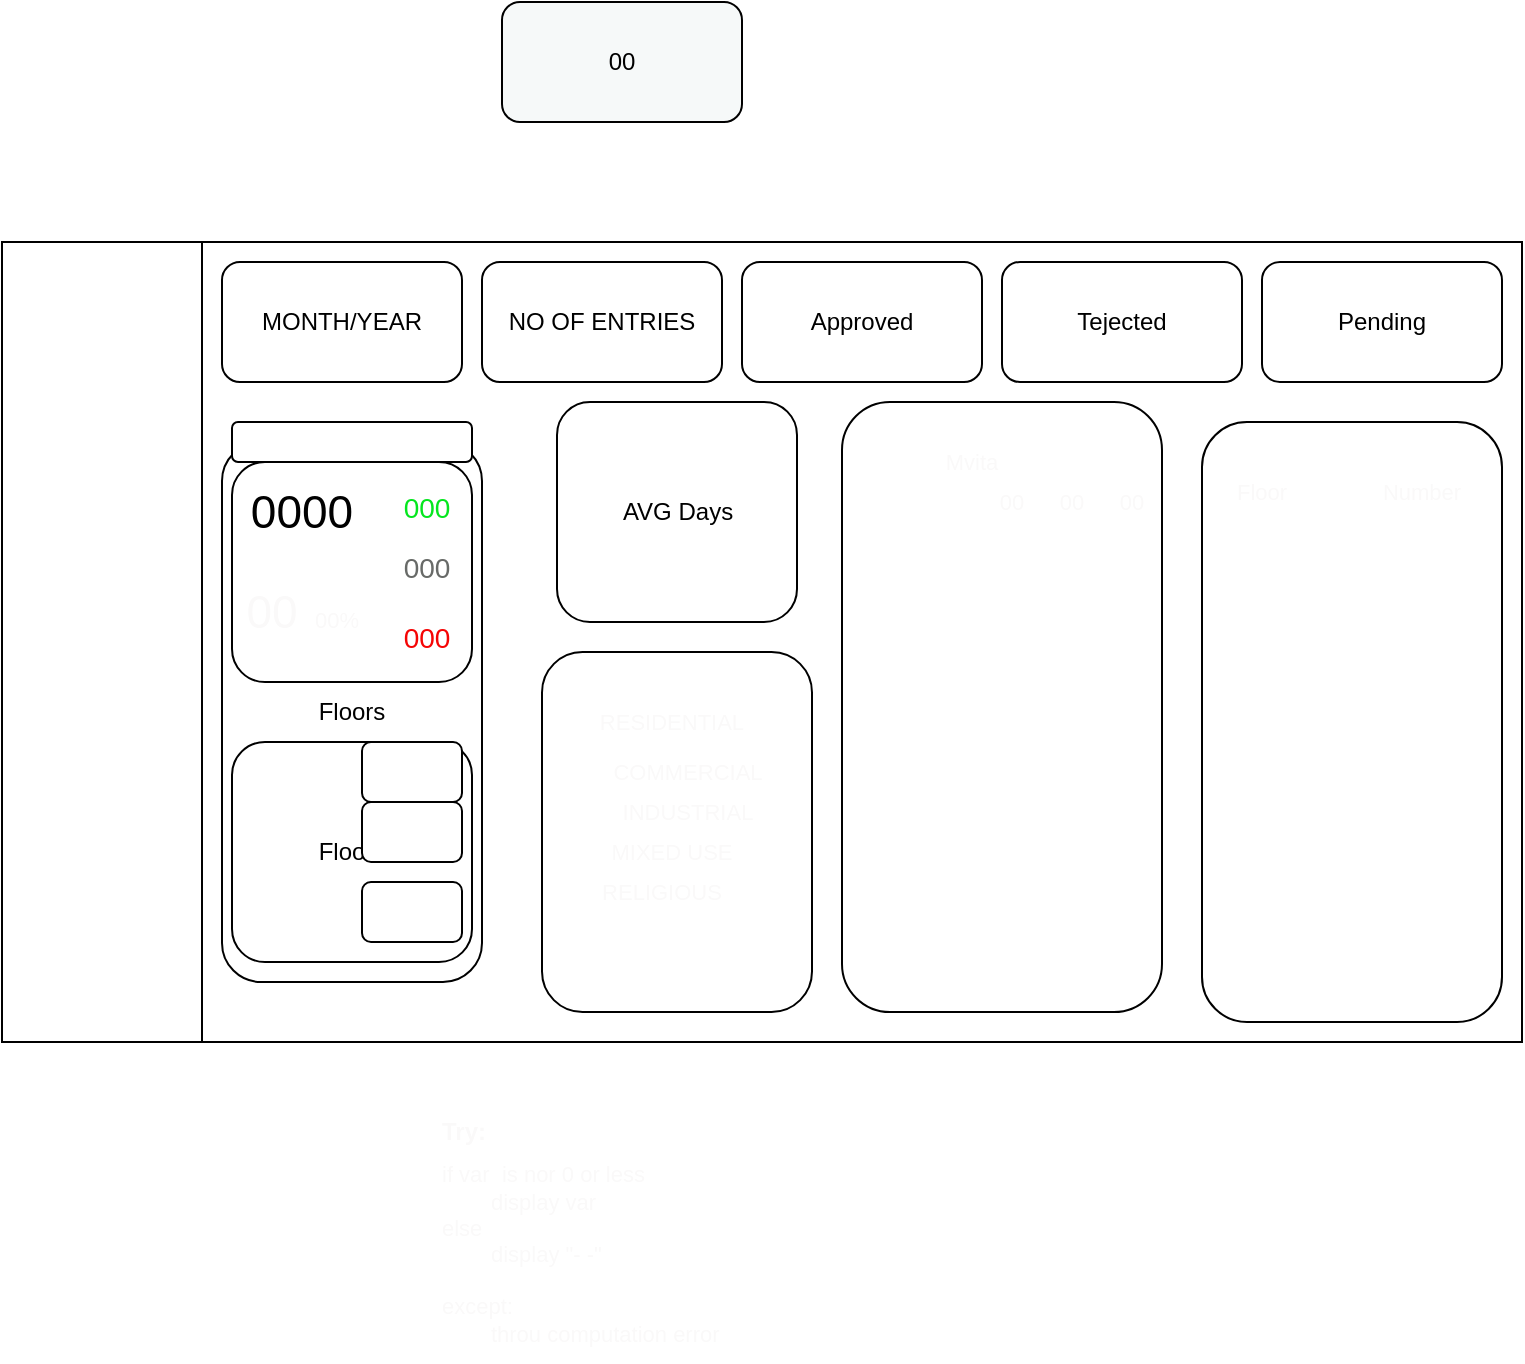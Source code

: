 <mxfile>
    <diagram id="cxfhxZ19CdfiKjtYn2Jq" name="Page-1">
        <mxGraphModel dx="577" dy="645" grid="1" gridSize="10" guides="1" tooltips="1" connect="1" arrows="1" fold="1" page="1" pageScale="1" pageWidth="850" pageHeight="1100" math="0" shadow="0">
            <root>
                <mxCell id="0"/>
                <mxCell id="1" parent="0"/>
                <mxCell id="2" value="" style="rounded=0;whiteSpace=wrap;html=1;" parent="1" vertex="1">
                    <mxGeometry x="40" y="160" width="760" height="400" as="geometry"/>
                </mxCell>
                <mxCell id="3" value="" style="rounded=0;whiteSpace=wrap;html=1;" parent="1" vertex="1">
                    <mxGeometry x="40" y="160" width="100" height="400" as="geometry"/>
                </mxCell>
                <mxCell id="4" value="MONTH/YEAR" style="rounded=1;whiteSpace=wrap;html=1;" parent="1" vertex="1">
                    <mxGeometry x="150" y="170" width="120" height="60" as="geometry"/>
                </mxCell>
                <mxCell id="5" value="NO OF ENTRIES" style="rounded=1;whiteSpace=wrap;html=1;" parent="1" vertex="1">
                    <mxGeometry x="280" y="170" width="120" height="60" as="geometry"/>
                </mxCell>
                <mxCell id="6" value="" style="rounded=1;whiteSpace=wrap;html=1;" parent="1" vertex="1">
                    <mxGeometry x="640" y="250" width="150" height="300" as="geometry"/>
                </mxCell>
                <mxCell id="7" value="Approved" style="rounded=1;whiteSpace=wrap;html=1;" parent="1" vertex="1">
                    <mxGeometry x="410" y="170" width="120" height="60" as="geometry"/>
                </mxCell>
                <mxCell id="8" value="Tejected&lt;span style=&quot;color: rgba(0, 0, 0, 0); font-family: monospace; font-size: 0px; text-align: start;&quot;&gt;%3CmxGraphModel%3E%3Croot%3E%3CmxCell%20id%3D%220%22%2F%3E%3CmxCell%20id%3D%221%22%20parent%3D%220%22%2F%3E%3CmxCell%20id%3D%222%22%20value%3D%22NO%20OF%20ENTRIES%22%20style%3D%22rounded%3D1%3BwhiteSpace%3Dwrap%3Bhtml%3D1%3B%22%20vertex%3D%221%22%20parent%3D%221%22%3E%3CmxGeometry%20x%3D%22280%22%20y%3D%22170%22%20width%3D%22120%22%20height%3D%2260%22%20as%3D%22geometry%22%2F%3E%3C%2FmxCell%3E%3C%2Froot%3E%3C%2FmxGraphModel%3E&lt;/span&gt;" style="rounded=1;whiteSpace=wrap;html=1;" parent="1" vertex="1">
                    <mxGeometry x="540" y="170" width="120" height="60" as="geometry"/>
                </mxCell>
                <mxCell id="9" value="Pending" style="rounded=1;whiteSpace=wrap;html=1;" parent="1" vertex="1">
                    <mxGeometry x="670" y="170" width="120" height="60" as="geometry"/>
                </mxCell>
                <mxCell id="10" value="Floors" style="rounded=1;whiteSpace=wrap;html=1;" parent="1" vertex="1">
                    <mxGeometry x="150" y="260" width="130" height="270" as="geometry"/>
                </mxCell>
                <mxCell id="11" value="" style="rounded=1;whiteSpace=wrap;html=1;" parent="1" vertex="1">
                    <mxGeometry x="155" y="270" width="120" height="110" as="geometry"/>
                </mxCell>
                <mxCell id="12" value="Floors" style="rounded=1;whiteSpace=wrap;html=1;" parent="1" vertex="1">
                    <mxGeometry x="155" y="410" width="120" height="110" as="geometry"/>
                </mxCell>
                <mxCell id="13" value="" style="rounded=1;whiteSpace=wrap;html=1;" parent="1" vertex="1">
                    <mxGeometry x="155" y="250" width="120" height="20" as="geometry"/>
                </mxCell>
                <mxCell id="17" value="" style="rounded=1;whiteSpace=wrap;html=1;" parent="1" vertex="1">
                    <mxGeometry x="220" y="410" width="50" height="30" as="geometry"/>
                </mxCell>
                <mxCell id="18" value="" style="rounded=1;whiteSpace=wrap;html=1;" parent="1" vertex="1">
                    <mxGeometry x="220" y="440" width="50" height="30" as="geometry"/>
                </mxCell>
                <mxCell id="19" value="" style="rounded=1;whiteSpace=wrap;html=1;" parent="1" vertex="1">
                    <mxGeometry x="220" y="480" width="50" height="30" as="geometry"/>
                </mxCell>
                <mxCell id="20" value="" style="rounded=1;whiteSpace=wrap;html=1;" parent="1" vertex="1">
                    <mxGeometry x="460" y="240" width="160" height="305" as="geometry"/>
                </mxCell>
                <mxCell id="21" value="" style="rounded=1;whiteSpace=wrap;html=1;" parent="1" vertex="1">
                    <mxGeometry x="310" y="365" width="135" height="180" as="geometry"/>
                </mxCell>
                <mxCell id="22" value="AVG Days" style="rounded=1;whiteSpace=wrap;html=1;" parent="1" vertex="1">
                    <mxGeometry x="317.5" y="240" width="120" height="110" as="geometry"/>
                </mxCell>
                <mxCell id="23" value="&lt;font style=&quot;font-size: 23px;&quot;&gt;0000&lt;/font&gt;" style="text;html=1;strokeColor=none;fillColor=none;align=center;verticalAlign=middle;whiteSpace=wrap;rounded=0;" parent="1" vertex="1">
                    <mxGeometry x="160" y="280" width="60" height="30" as="geometry"/>
                </mxCell>
                <mxCell id="24" value="&lt;font color=&quot;#05e61f&quot; style=&quot;font-size: 14px;&quot;&gt;000&lt;/font&gt;" style="text;html=1;strokeColor=none;fillColor=none;align=center;verticalAlign=middle;whiteSpace=wrap;rounded=0;fontSize=23;" parent="1" vertex="1">
                    <mxGeometry x="235" y="280" width="35" height="20" as="geometry"/>
                </mxCell>
                <mxCell id="25" value="&lt;span style=&quot;color: rgb(104, 106, 104); font-size: 14px;&quot;&gt;000&lt;/span&gt;" style="text;html=1;strokeColor=none;fillColor=none;align=center;verticalAlign=middle;whiteSpace=wrap;rounded=0;fontSize=23;" parent="1" vertex="1">
                    <mxGeometry x="235" y="310" width="35" height="20" as="geometry"/>
                </mxCell>
                <mxCell id="26" value="&lt;span style=&quot;font-size: 14px;&quot;&gt;&lt;font color=&quot;#f50505&quot;&gt;000&lt;/font&gt;&lt;/span&gt;" style="text;html=1;strokeColor=none;fillColor=none;align=center;verticalAlign=middle;whiteSpace=wrap;rounded=0;fontSize=23;" parent="1" vertex="1">
                    <mxGeometry x="235" y="345" width="35" height="20" as="geometry"/>
                </mxCell>
                <mxCell id="27" value="&lt;font color=&quot;#faf9f9&quot; style=&quot;font-size: 23px;&quot;&gt;00&lt;/font&gt;" style="text;html=1;strokeColor=none;fillColor=none;align=center;verticalAlign=middle;whiteSpace=wrap;rounded=0;fontSize=23;" parent="1" vertex="1">
                    <mxGeometry x="160" y="330" width="30" height="30" as="geometry"/>
                </mxCell>
                <mxCell id="28" value="&lt;font color=&quot;#faf9f9&quot; style=&quot;font-size: 11px;&quot;&gt;00%&lt;/font&gt;" style="text;html=1;strokeColor=none;fillColor=none;align=center;verticalAlign=middle;whiteSpace=wrap;rounded=0;fontSize=23;" parent="1" vertex="1">
                    <mxGeometry x="190" y="335" width="35" height="20" as="geometry"/>
                </mxCell>
                <mxCell id="29" value="RESIDENTIAL" style="text;html=1;strokeColor=none;fillColor=none;align=center;verticalAlign=middle;whiteSpace=wrap;rounded=0;fontSize=11;fontColor=#faf9f9;" parent="1" vertex="1">
                    <mxGeometry x="320" y="385" width="110" height="30" as="geometry"/>
                </mxCell>
                <mxCell id="30" value="COMMERCIAL" style="text;html=1;strokeColor=none;fillColor=none;align=center;verticalAlign=middle;whiteSpace=wrap;rounded=0;fontSize=11;fontColor=#faf9f9;" parent="1" vertex="1">
                    <mxGeometry x="327.5" y="410" width="110" height="30" as="geometry"/>
                </mxCell>
                <mxCell id="31" value="INDUSTRIAL" style="text;html=1;strokeColor=none;fillColor=none;align=center;verticalAlign=middle;whiteSpace=wrap;rounded=0;fontSize=11;fontColor=#faf9f9;" parent="1" vertex="1">
                    <mxGeometry x="327.5" y="430" width="110" height="30" as="geometry"/>
                </mxCell>
                <mxCell id="32" value="MIXED USE" style="text;html=1;strokeColor=none;fillColor=none;align=center;verticalAlign=middle;whiteSpace=wrap;rounded=0;fontSize=11;fontColor=#faf9f9;" parent="1" vertex="1">
                    <mxGeometry x="320" y="450" width="110" height="30" as="geometry"/>
                </mxCell>
                <mxCell id="33" value="RELIGIOUS" style="text;html=1;strokeColor=none;fillColor=none;align=center;verticalAlign=middle;whiteSpace=wrap;rounded=0;fontSize=11;fontColor=#faf9f9;" parent="1" vertex="1">
                    <mxGeometry x="315" y="470" width="110" height="30" as="geometry"/>
                </mxCell>
                <mxCell id="34" value="Mvita" style="text;html=1;strokeColor=none;fillColor=none;align=center;verticalAlign=middle;whiteSpace=wrap;rounded=0;fontSize=11;fontColor=#faf9f9;" parent="1" vertex="1">
                    <mxGeometry x="470" y="260" width="110" height="20" as="geometry"/>
                </mxCell>
                <mxCell id="35" value="00" style="text;html=1;strokeColor=none;fillColor=none;align=center;verticalAlign=middle;whiteSpace=wrap;rounded=0;fontSize=11;fontColor=#faf9f9;" parent="1" vertex="1">
                    <mxGeometry x="530" y="280" width="30" height="20" as="geometry"/>
                </mxCell>
                <mxCell id="36" value="00" style="text;html=1;strokeColor=none;fillColor=none;align=center;verticalAlign=middle;whiteSpace=wrap;rounded=0;fontSize=11;fontColor=#faf9f9;" parent="1" vertex="1">
                    <mxGeometry x="560" y="280" width="30" height="20" as="geometry"/>
                </mxCell>
                <mxCell id="37" value="00" style="text;html=1;strokeColor=none;fillColor=none;align=center;verticalAlign=middle;whiteSpace=wrap;rounded=0;fontSize=11;fontColor=#faf9f9;" parent="1" vertex="1">
                    <mxGeometry x="590" y="280" width="30" height="20" as="geometry"/>
                </mxCell>
                <mxCell id="38" value="Floor" style="text;html=1;strokeColor=none;fillColor=none;align=center;verticalAlign=middle;whiteSpace=wrap;rounded=0;fontSize=11;fontColor=#faf9f9;" parent="1" vertex="1">
                    <mxGeometry x="640" y="270" width="60" height="30" as="geometry"/>
                </mxCell>
                <mxCell id="39" value="Number" style="text;html=1;strokeColor=none;fillColor=none;align=center;verticalAlign=middle;whiteSpace=wrap;rounded=0;fontSize=11;fontColor=#faf9f9;" parent="1" vertex="1">
                    <mxGeometry x="720" y="270" width="60" height="30" as="geometry"/>
                </mxCell>
                <mxCell id="40" value="&lt;h1 style=&quot;font-size: 12px;&quot;&gt;Try:&lt;/h1&gt;&lt;div&gt;if var&amp;nbsp; is nor 0 or less&lt;/div&gt;&lt;div&gt;&lt;span style=&quot;white-space: pre;&quot;&gt;&#9;&lt;/span&gt;display var&lt;br&gt;&lt;/div&gt;&lt;div&gt;else&lt;/div&gt;&lt;div&gt;&lt;span style=&quot;white-space: pre;&quot;&gt;&#9;&lt;/span&gt;display &quot;- -&quot;&lt;br&gt;&lt;/div&gt;&lt;div&gt;&lt;br&gt;&lt;/div&gt;&lt;div&gt;except:&lt;/div&gt;&lt;div&gt;&lt;span style=&quot;white-space: pre;&quot;&gt;&#9;&lt;/span&gt;throu computation error&lt;br&gt;&lt;/div&gt;" style="text;html=1;strokeColor=none;fillColor=none;spacing=5;spacingTop=-20;whiteSpace=wrap;overflow=hidden;rounded=0;fontSize=11;fontColor=#faf9f9;" parent="1" vertex="1">
                    <mxGeometry x="255" y="600" width="190" height="120" as="geometry"/>
                </mxCell>
                <mxCell id="41" value="00" style="rounded=1;whiteSpace=wrap;html=1;fillColor=#f6f9f9;" vertex="1" parent="1">
                    <mxGeometry x="290" y="40" width="120" height="60" as="geometry"/>
                </mxCell>
            </root>
        </mxGraphModel>
    </diagram>
</mxfile>